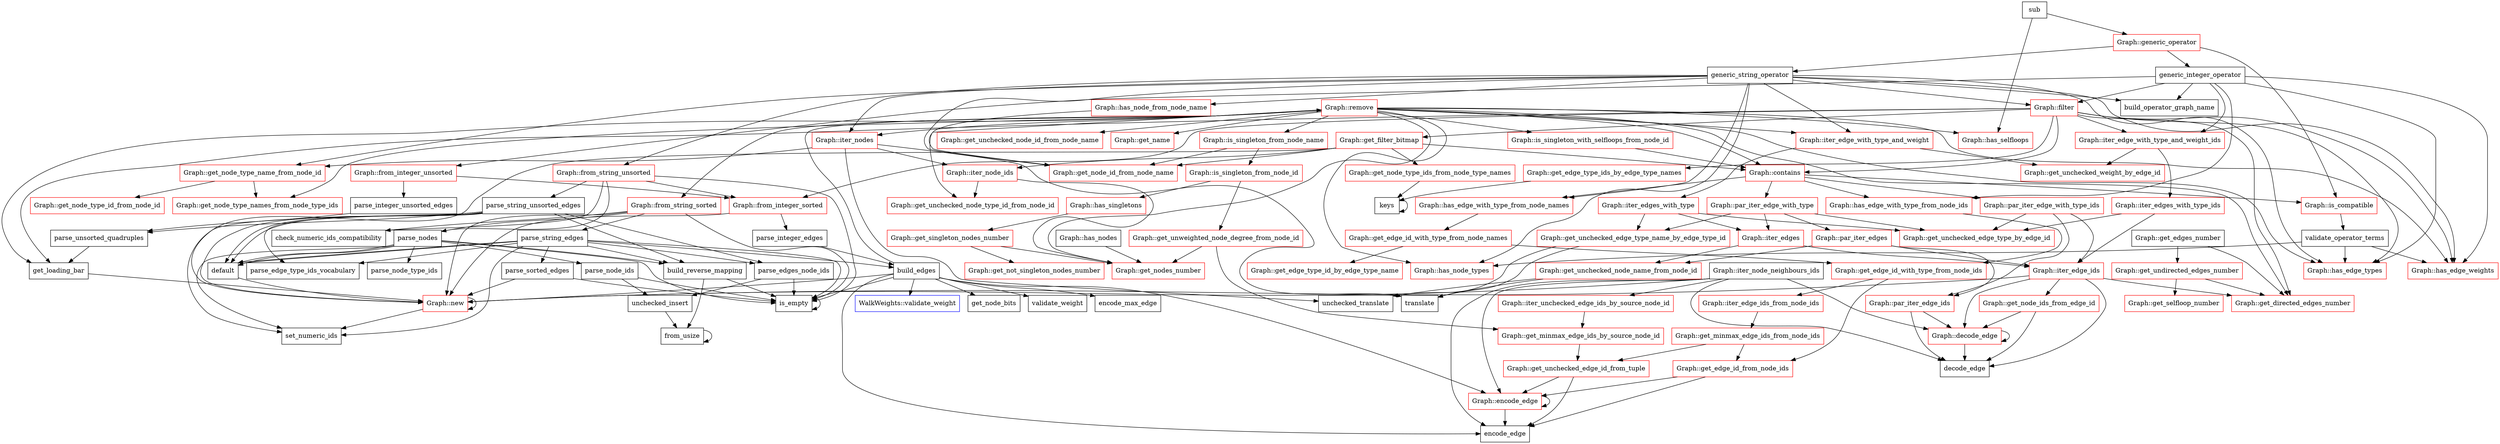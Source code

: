 digraph deps {
	node [shape=box];

	"Graph::get_selfloop_number" [color=red];
	"translate" [color=black];
	"from_usize" [color=black];
	"encode_max_edge" [color=black];
	"parse_nodes" [color=black];
	"Graph::iter_unchecked_edge_ids_by_source_node_id" [color=red];
	"Graph::remove" [color=red];
	"parse_integer_unsorted_edges" [color=black];
	"Graph::get_node_ids_from_edge_id" [color=red];
	"WalkWeights::validate_weight" [color=blue];
	"get_node_bits" [color=black];
	"Graph::filter" [color=red];
	"Graph::decode_edge" [color=red];
	"Graph::get_edge_id_with_type_from_node_ids" [color=red];
	"Graph::is_singleton_with_selfloops_from_node_id" [color=red];
	"Graph::get_undirected_edges_number" [color=red];
	"Graph::get_unchecked_node_id_from_node_name" [color=red];
	"Graph::get_unchecked_node_name_from_node_id" [color=red];
	"Graph::par_iter_edge_with_type" [color=red];
	"generic_string_operator" [color=black];
	"decode_edge" [color=black];
	"generic_integer_operator" [color=black];
	"Graph::has_edge_with_type_from_node_names" [color=red];
	"keys" [color=black];
	"Graph::get_nodes_number" [color=red];
	"build_reverse_mapping" [color=black];
	"Graph::has_node_types" [color=red];
	"Graph::iter_edge_ids_from_node_ids" [color=red];
	"Graph::get_not_singleton_nodes_number" [color=red];
	"parse_sorted_edges" [color=black];
	"parse_unsorted_quadruples" [color=black];
	"Graph::from_integer_unsorted" [color=red];
	"Graph::get_edge_id_with_type_from_node_names" [color=red];
	"Graph::new" [color=red];
	"Graph::iter_edge_with_type_and_weight_ids" [color=red];
	"Graph::get_node_type_id_from_node_id" [color=red];
	"Graph::from_string_sorted" [color=red];
	"Graph::contains" [color=red];
	"Graph::has_selfloops" [color=red];
	"Graph::get_unchecked_edge_type_by_edge_id" [color=red];
	"validate_operator_terms" [color=black];
	"build_edges" [color=black];
	"set_numeric_ids" [color=black];
	"Graph::get_unchecked_edge_type_name_by_edge_type_id" [color=red];
	"Graph::get_minmax_edge_ids_by_source_node_id" [color=red];
	"Graph::iter_edges_with_type" [color=red];
	"Graph::get_edge_id_from_node_ids" [color=red];
	"parse_integer_edges" [color=black];
	"Graph::get_node_type_name_from_node_id" [color=red];
	"Graph::get_edge_type_ids_by_edge_type_names" [color=red];
	"check_numeric_ids_compatibility" [color=black];
	"Graph::iter_edges_with_type_ids" [color=red];
	"Graph::iter_edge_with_type_and_weight" [color=red];
	"default" [color=black];
	"Graph::from_string_unsorted" [color=red];
	"parse_edge_type_ids_vocabulary" [color=black];
	"get_loading_bar" [color=black];
	"Graph::is_compatible" [color=red];
	"Graph::par_iter_edge_ids" [color=red];
	"is_empty" [color=black];
	"Graph::get_filter_bitmap" [color=red];
	"parse_string_unsorted_edges" [color=black];
	"Graph::has_edge_weights" [color=red];
	"Graph::from_integer_sorted" [color=red];
	"Graph::get_unchecked_edge_id_from_tuple" [color=red];
	"parse_node_type_ids" [color=black];
	"Graph::is_singleton_from_node_name" [color=red];
	"unchecked_insert" [color=black];
	"Graph::iter_edge_ids" [color=red];
	"Graph::has_edge_with_type_from_node_ids" [color=red];
	"Graph::get_unchecked_node_type_id_from_node_id" [color=red];
	"Graph::iter_node_ids" [color=red];
	"encode_edge" [color=black];
	"Graph::iter_nodes" [color=red];
	"Graph::encode_edge" [color=red];
	"validate_weight" [color=black];
	"Graph::get_node_type_names_from_node_type_ids" [color=red];
	"Graph::get_minmax_edge_ids_from_node_ids" [color=red];
	"build_operator_graph_name" [color=black];
	"Graph::get_unweighted_node_degree_from_node_id" [color=red];
	"unchecked_translate" [color=black];
	"Graph::par_iter_edges" [color=red];
	"Graph::has_edge_types" [color=red];
	"Graph::par_iter_edge_with_type_ids" [color=red];
	"Graph::is_singleton_from_node_id" [color=red];
	"Graph::has_node_from_node_name" [color=red];
	"Graph::get_directed_edges_number" [color=red];
	"Graph::get_unchecked_weight_by_edge_id" [color=red];
	"Graph::has_singletons" [color=red];
	"Graph::iter_edges" [color=red];
	"Graph::get_name" [color=red];
	"Graph::get_node_type_ids_from_node_type_names" [color=red];
	"Graph::get_singleton_nodes_number" [color=red];
	"Graph::get_node_id_from_node_name" [color=red];
	"Graph::get_edge_type_id_by_edge_type_name" [color=red];
	"Graph::generic_operator" [color=red];
	"parse_string_edges" [color=black];
	"parse_edges_node_ids" [color=black];
	"parse_node_ids" [color=black];

	"Graph::par_iter_edge_ids" -> "decode_edge"
	"Graph::par_iter_edge_ids" -> "Graph::decode_edge"
	"Graph::get_node_type_name_from_node_id" -> "Graph::get_node_type_id_from_node_id"
	"Graph::get_node_type_name_from_node_id" -> "Graph::get_node_type_names_from_node_type_ids"
	"Graph::from_integer_sorted" -> "Graph::new"
	"Graph::from_integer_sorted" -> "parse_integer_edges"
	"Graph::get_unchecked_edge_type_name_by_edge_type_id" -> "unchecked_translate"
	"Graph::get_unchecked_edge_type_name_by_edge_type_id" -> "translate"
	"parse_sorted_edges" -> "Graph::new"
	"parse_sorted_edges" -> "is_empty"
	"Graph::is_singleton_from_node_name" -> "Graph::is_singleton_from_node_id"
	"Graph::is_singleton_from_node_name" -> "Graph::get_node_id_from_node_name"
	"Graph::iter_node_neighbours_ids" -> "Graph::new"
	"Graph::iter_node_neighbours_ids" -> "encode_edge"
	"Graph::iter_node_neighbours_ids" -> "decode_edge"
	"Graph::iter_node_neighbours_ids" -> "Graph::encode_edge"
	"Graph::iter_node_neighbours_ids" -> "Graph::decode_edge"
	"Graph::iter_node_neighbours_ids" -> "Graph::iter_unchecked_edge_ids_by_source_node_id"
	"parse_node_ids" -> "unchecked_insert"
	"parse_node_ids" -> "is_empty"
	"parse_string_unsorted_edges" -> "default"
	"parse_string_unsorted_edges" -> "Graph::new"
	"parse_string_unsorted_edges" -> "default"
	"parse_string_unsorted_edges" -> "build_reverse_mapping"
	"parse_string_unsorted_edges" -> "set_numeric_ids"
	"parse_string_unsorted_edges" -> "parse_edges_node_ids"
	"parse_string_unsorted_edges" -> "parse_edge_type_ids_vocabulary"
	"parse_string_unsorted_edges" -> "parse_unsorted_quadruples"
	"build_reverse_mapping" -> "from_usize"
	"build_reverse_mapping" -> "is_empty"
	"validate_operator_terms" -> "Graph::has_edge_weights"
	"validate_operator_terms" -> "Graph::has_edge_types"
	"validate_operator_terms" -> "Graph::has_node_types"
	"Graph::iter_edges" -> "Graph::get_unchecked_node_name_from_node_id"
	"Graph::iter_edges" -> "Graph::iter_edge_ids"
	"parse_string_edges" -> "default"
	"parse_string_edges" -> "default"
	"parse_string_edges" -> "build_reverse_mapping"
	"parse_string_edges" -> "is_empty"
	"parse_string_edges" -> "set_numeric_ids"
	"parse_string_edges" -> "parse_edges_node_ids"
	"parse_string_edges" -> "parse_edge_type_ids_vocabulary"
	"parse_string_edges" -> "parse_sorted_edges"
	"parse_string_edges" -> "build_edges"
	"Graph::is_singleton_from_node_id" -> "Graph::get_unweighted_node_degree_from_node_id"
	"Graph::is_singleton_from_node_id" -> "Graph::has_singletons"
	"Graph::get_node_ids_from_edge_id" -> "decode_edge"
	"Graph::get_node_ids_from_edge_id" -> "Graph::decode_edge"
	"Graph::par_iter_edge_with_type_ids" -> "Graph::get_unchecked_edge_type_by_edge_id"
	"Graph::par_iter_edge_with_type_ids" -> "Graph::iter_edge_ids"
	"Graph::par_iter_edge_with_type_ids" -> "Graph::par_iter_edge_ids"
	"Graph::par_iter_edge_with_type" -> "Graph::get_unchecked_edge_type_by_edge_id"
	"Graph::par_iter_edge_with_type" -> "Graph::get_unchecked_edge_type_name_by_edge_type_id"
	"Graph::par_iter_edge_with_type" -> "Graph::iter_edges"
	"Graph::par_iter_edge_with_type" -> "Graph::par_iter_edges"
	"Graph::has_nodes" -> "Graph::get_nodes_number"
	"Graph::get_minmax_edge_ids_from_node_ids" -> "Graph::get_edge_id_from_node_ids"
	"Graph::get_minmax_edge_ids_from_node_ids" -> "Graph::get_unchecked_edge_id_from_tuple"
	"Graph::new" -> "Graph::new"
	"Graph::new" -> "set_numeric_ids"
	"build_edges" -> "WalkWeights::validate_weight"
	"build_edges" -> "Graph::new"
	"build_edges" -> "validate_weight"
	"build_edges" -> "Graph::remove"
	"build_edges" -> "encode_edge"
	"build_edges" -> "encode_max_edge"
	"build_edges" -> "get_node_bits"
	"build_edges" -> "Graph::encode_edge"
	"build_edges" -> "is_empty"
	"Graph::has_edge_with_type_from_node_ids" -> "Graph::get_edge_id_with_type_from_node_ids"
	"Graph::from_string_unsorted" -> "is_empty"
	"Graph::from_string_unsorted" -> "check_numeric_ids_compatibility"
	"Graph::from_string_unsorted" -> "parse_string_unsorted_edges"
	"Graph::from_string_unsorted" -> "parse_nodes"
	"Graph::from_string_unsorted" -> "Graph::from_integer_sorted"
	"Graph::get_filter_bitmap" -> "Graph::new"
	"Graph::get_filter_bitmap" -> "Graph::contains"
	"Graph::get_filter_bitmap" -> "Graph::get_node_id_from_node_name"
	"Graph::get_filter_bitmap" -> "Graph::get_node_type_ids_from_node_type_names"
	"Graph::get_filter_bitmap" -> "Graph::iter_node_ids"
	"Graph::iter_node_ids" -> "Graph::get_unchecked_node_type_id_from_node_id"
	"Graph::iter_node_ids" -> "Graph::get_nodes_number"
	"Graph::remove" -> "Graph::get_unchecked_node_type_id_from_node_id"
	"Graph::remove" -> "Graph::get_unchecked_node_id_from_node_name"
	"Graph::remove" -> "Graph::contains"
	"Graph::remove" -> "get_loading_bar"
	"Graph::remove" -> "Graph::is_singleton_with_selfloops_from_node_id"
	"Graph::remove" -> "Graph::is_singleton_from_node_name"
	"Graph::remove" -> "Graph::get_node_type_names_from_node_type_ids"
	"Graph::remove" -> "Graph::get_name"
	"Graph::remove" -> "Graph::has_edge_weights"
	"Graph::remove" -> "Graph::has_edge_types"
	"Graph::remove" -> "Graph::has_selfloops"
	"Graph::remove" -> "Graph::has_node_types"
	"Graph::remove" -> "Graph::get_nodes_number"
	"Graph::remove" -> "Graph::get_directed_edges_number"
	"Graph::remove" -> "Graph::iter_nodes"
	"Graph::remove" -> "Graph::iter_edge_with_type_and_weight"
	"Graph::remove" -> "Graph::from_string_sorted"
	"Graph::get_edges_number" -> "Graph::get_undirected_edges_number"
	"Graph::get_edges_number" -> "Graph::get_directed_edges_number"
	"Graph::is_compatible" -> "validate_operator_terms"
	"Graph::get_unweighted_node_degree_from_node_id" -> "Graph::get_minmax_edge_ids_by_source_node_id"
	"Graph::get_unweighted_node_degree_from_node_id" -> "Graph::get_nodes_number"
	"from_usize" -> "from_usize"
	"Graph::get_node_type_ids_from_node_type_names" -> "keys"
	"Graph::get_unchecked_edge_id_from_tuple" -> "encode_edge"
	"Graph::get_unchecked_edge_id_from_tuple" -> "Graph::encode_edge"
	"Graph::get_minmax_edge_ids_by_source_node_id" -> "Graph::get_unchecked_edge_id_from_tuple"
	"Graph::decode_edge" -> "decode_edge"
	"Graph::decode_edge" -> "Graph::decode_edge"
	"Graph::iter_edge_ids_from_node_ids" -> "Graph::get_minmax_edge_ids_from_node_ids"
	"Graph::from_string_sorted" -> "Graph::new"
	"Graph::from_string_sorted" -> "is_empty"
	"Graph::from_string_sorted" -> "check_numeric_ids_compatibility"
	"Graph::from_string_sorted" -> "parse_nodes"
	"Graph::from_string_sorted" -> "parse_string_edges"
	"parse_edges_node_ids" -> "unchecked_insert"
	"parse_edges_node_ids" -> "is_empty"
	"Graph::get_unchecked_node_name_from_node_id" -> "unchecked_translate"
	"Graph::get_unchecked_node_name_from_node_id" -> "translate"
	"sub" -> "Graph::generic_operator"
	"sub" -> "Graph::has_selfloops"
	"Graph::iter_edge_with_type_and_weight" -> "Graph::get_unchecked_weight_by_edge_id"
	"Graph::iter_edge_with_type_and_weight" -> "Graph::iter_edges_with_type"
	"Graph::encode_edge" -> "encode_edge"
	"Graph::encode_edge" -> "Graph::encode_edge"
	"Graph::has_singletons" -> "Graph::get_singleton_nodes_number"
	"get_loading_bar" -> "Graph::new"
	"Graph::has_edge_with_type_from_node_names" -> "Graph::get_edge_id_with_type_from_node_names"
	"Graph::get_edge_id_with_type_from_node_names" -> "Graph::get_edge_type_id_by_edge_type_name"
	"Graph::get_edge_id_with_type_from_node_names" -> "Graph::get_edge_id_with_type_from_node_ids"
	"Graph::get_edge_type_ids_by_edge_type_names" -> "keys"
	"default" -> "Graph::new"
	"Graph::iter_unchecked_edge_ids_by_source_node_id" -> "Graph::get_minmax_edge_ids_by_source_node_id"
	"parse_nodes" -> "default"
	"parse_nodes" -> "default"
	"parse_nodes" -> "build_reverse_mapping"
	"parse_nodes" -> "is_empty"
	"parse_nodes" -> "set_numeric_ids"
	"parse_nodes" -> "parse_node_ids"
	"parse_nodes" -> "parse_node_type_ids"
	"Graph::get_singleton_nodes_number" -> "Graph::get_not_singleton_nodes_number"
	"Graph::get_singleton_nodes_number" -> "Graph::get_nodes_number"
	"Graph::is_singleton_with_selfloops_from_node_id" -> "Graph::contains"
	"Graph::iter_edges_with_type_ids" -> "Graph::get_unchecked_edge_type_by_edge_id"
	"Graph::iter_edges_with_type_ids" -> "Graph::iter_edge_ids"
	"is_empty" -> "is_empty"
	"Graph::generic_operator" -> "generic_string_operator"
	"Graph::generic_operator" -> "generic_integer_operator"
	"Graph::generic_operator" -> "Graph::is_compatible"
	"generic_integer_operator" -> "build_operator_graph_name"
	"generic_integer_operator" -> "Graph::has_edge_with_type_from_node_ids"
	"generic_integer_operator" -> "Graph::filter"
	"generic_integer_operator" -> "Graph::has_edge_weights"
	"generic_integer_operator" -> "Graph::has_edge_types"
	"generic_integer_operator" -> "Graph::iter_edge_with_type_and_weight_ids"
	"generic_integer_operator" -> "Graph::from_integer_unsorted"
	"Graph::iter_edge_ids" -> "Graph::new"
	"Graph::iter_edge_ids" -> "decode_edge"
	"Graph::iter_edge_ids" -> "Graph::decode_edge"
	"Graph::iter_edge_ids" -> "Graph::get_node_ids_from_edge_id"
	"Graph::iter_edge_ids" -> "Graph::get_directed_edges_number"
	"Graph::filter" -> "Graph::contains"
	"Graph::filter" -> "get_loading_bar"
	"Graph::filter" -> "Graph::get_filter_bitmap"
	"Graph::filter" -> "Graph::get_edge_type_ids_by_edge_type_names"
	"Graph::filter" -> "Graph::has_edge_weights"
	"Graph::filter" -> "Graph::has_edge_types"
	"Graph::filter" -> "Graph::get_directed_edges_number"
	"Graph::filter" -> "Graph::iter_edge_with_type_and_weight_ids"
	"Graph::filter" -> "Graph::from_integer_sorted"
	"unchecked_insert" -> "from_usize"
	"parse_integer_edges" -> "build_edges"
	"parse_unsorted_quadruples" -> "get_loading_bar"
	"Graph::iter_edge_with_type_and_weight_ids" -> "Graph::get_unchecked_weight_by_edge_id"
	"Graph::iter_edge_with_type_and_weight_ids" -> "Graph::iter_edges_with_type_ids"
	"Graph::get_undirected_edges_number" -> "Graph::get_selfloop_number"
	"Graph::get_undirected_edges_number" -> "Graph::get_directed_edges_number"
	"Graph::iter_nodes" -> "Graph::get_node_type_name_from_node_id"
	"Graph::iter_nodes" -> "unchecked_translate"
	"Graph::iter_nodes" -> "translate"
	"Graph::iter_nodes" -> "Graph::iter_node_ids"
	"Graph::from_integer_unsorted" -> "parse_integer_unsorted_edges"
	"Graph::from_integer_unsorted" -> "Graph::from_integer_sorted"
	"Graph::get_edge_id_from_node_ids" -> "encode_edge"
	"Graph::get_edge_id_from_node_ids" -> "Graph::encode_edge"
	"Graph::get_edge_id_with_type_from_node_ids" -> "Graph::get_edge_id_from_node_ids"
	"Graph::get_edge_id_with_type_from_node_ids" -> "Graph::iter_edge_ids_from_node_ids"
	"parse_integer_unsorted_edges" -> "parse_unsorted_quadruples"
	"keys" -> "keys"
	"Graph::contains" -> "Graph::is_compatible"
	"Graph::contains" -> "Graph::has_edge_with_type_from_node_ids"
	"Graph::contains" -> "Graph::has_edge_with_type_from_node_names"
	"Graph::contains" -> "Graph::par_iter_edge_with_type"
	"Graph::contains" -> "Graph::par_iter_edge_with_type_ids"
	"Graph::has_node_from_node_name" -> "Graph::get_node_id_from_node_name"
	"Graph::iter_edges_with_type" -> "Graph::get_unchecked_edge_type_by_edge_id"
	"Graph::iter_edges_with_type" -> "Graph::get_unchecked_edge_type_name_by_edge_type_id"
	"Graph::iter_edges_with_type" -> "Graph::iter_edges"
	"Graph::par_iter_edges" -> "Graph::get_unchecked_node_name_from_node_id"
	"Graph::par_iter_edges" -> "Graph::iter_edge_ids"
	"Graph::par_iter_edges" -> "Graph::par_iter_edge_ids"
	"generic_string_operator" -> "build_operator_graph_name"
	"generic_string_operator" -> "Graph::has_node_from_node_name"
	"generic_string_operator" -> "Graph::has_edge_with_type_from_node_names"
	"generic_string_operator" -> "Graph::get_node_type_name_from_node_id"
	"generic_string_operator" -> "Graph::get_node_id_from_node_name"
	"generic_string_operator" -> "Graph::filter"
	"generic_string_operator" -> "Graph::has_edge_weights"
	"generic_string_operator" -> "Graph::has_edge_types"
	"generic_string_operator" -> "Graph::has_node_types"
	"generic_string_operator" -> "Graph::iter_nodes"
	"generic_string_operator" -> "Graph::iter_edge_with_type_and_weight"
	"generic_string_operator" -> "Graph::from_string_unsorted"
}
